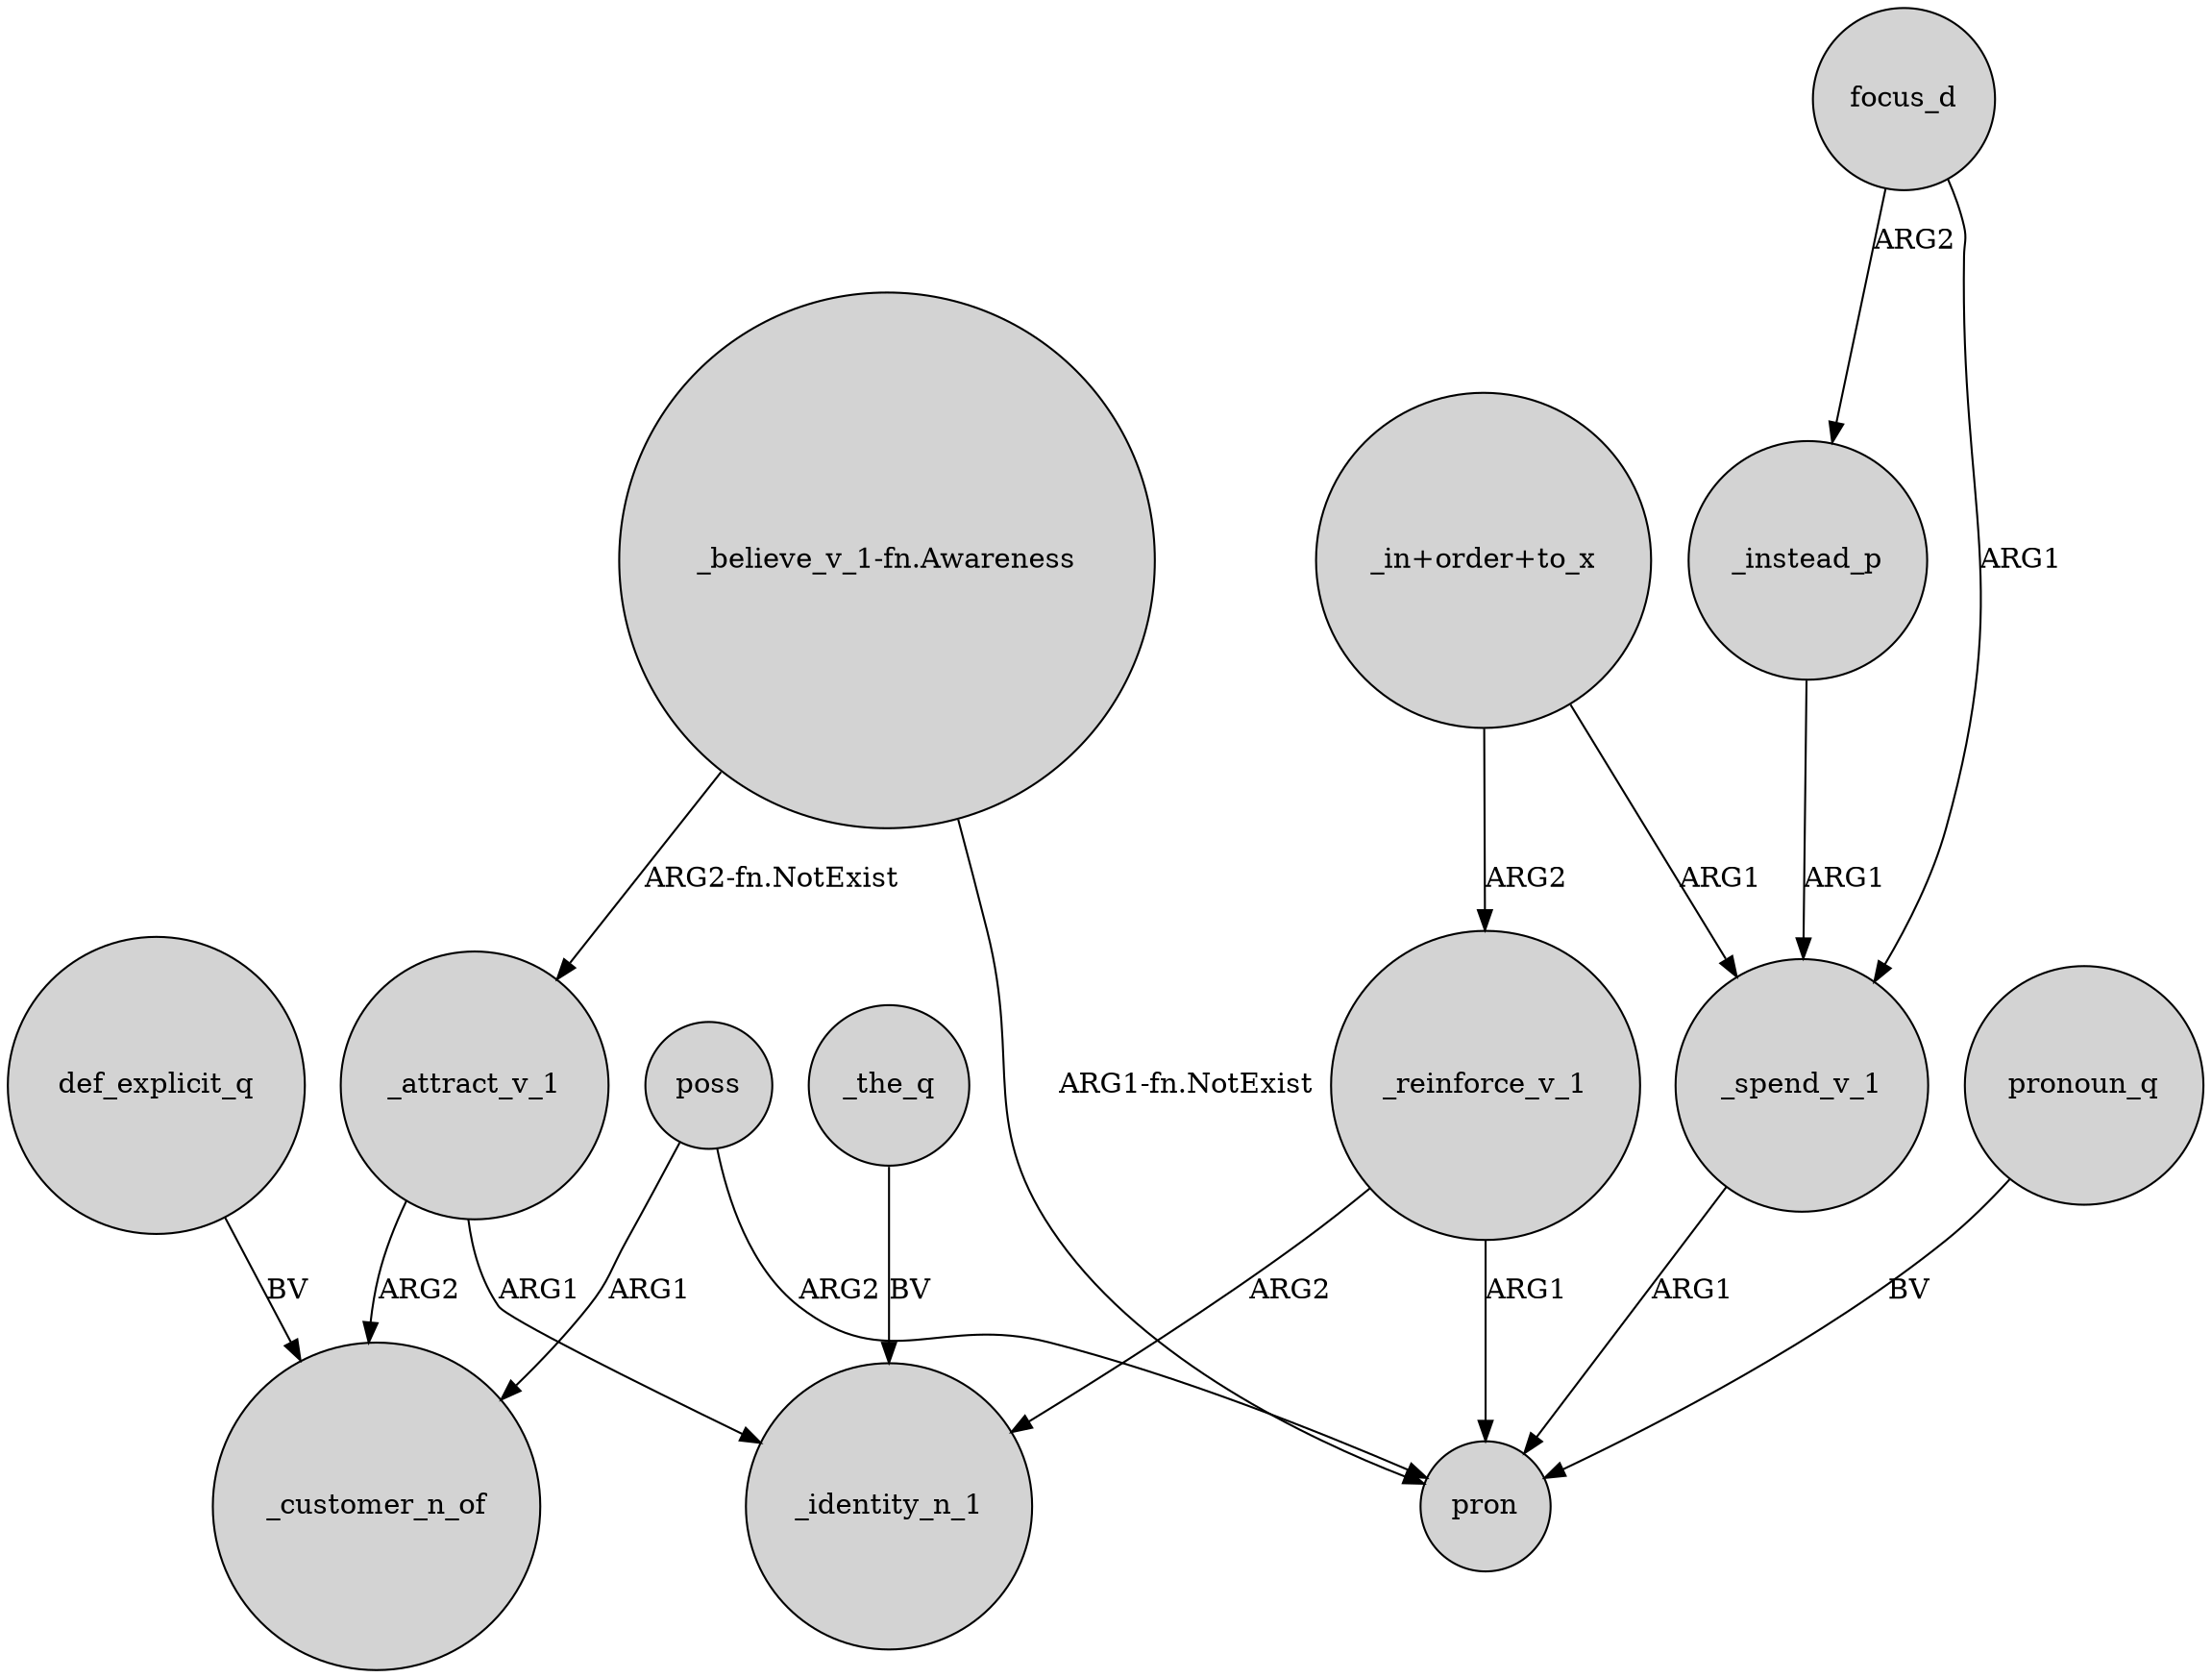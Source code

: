 digraph {
	node [shape=circle style=filled]
	_attract_v_1 -> _customer_n_of [label=ARG2]
	"_in+order+to_x" -> _spend_v_1 [label=ARG1]
	def_explicit_q -> _customer_n_of [label=BV]
	_spend_v_1 -> pron [label=ARG1]
	"_in+order+to_x" -> _reinforce_v_1 [label=ARG2]
	poss -> _customer_n_of [label=ARG1]
	_reinforce_v_1 -> pron [label=ARG1]
	poss -> pron [label=ARG2]
	"_believe_v_1-fn.Awareness" -> pron [label="ARG1-fn.NotExist"]
	_instead_p -> _spend_v_1 [label=ARG1]
	_reinforce_v_1 -> _identity_n_1 [label=ARG2]
	_attract_v_1 -> _identity_n_1 [label=ARG1]
	focus_d -> _spend_v_1 [label=ARG1]
	"_believe_v_1-fn.Awareness" -> _attract_v_1 [label="ARG2-fn.NotExist"]
	_the_q -> _identity_n_1 [label=BV]
	focus_d -> _instead_p [label=ARG2]
	pronoun_q -> pron [label=BV]
}
